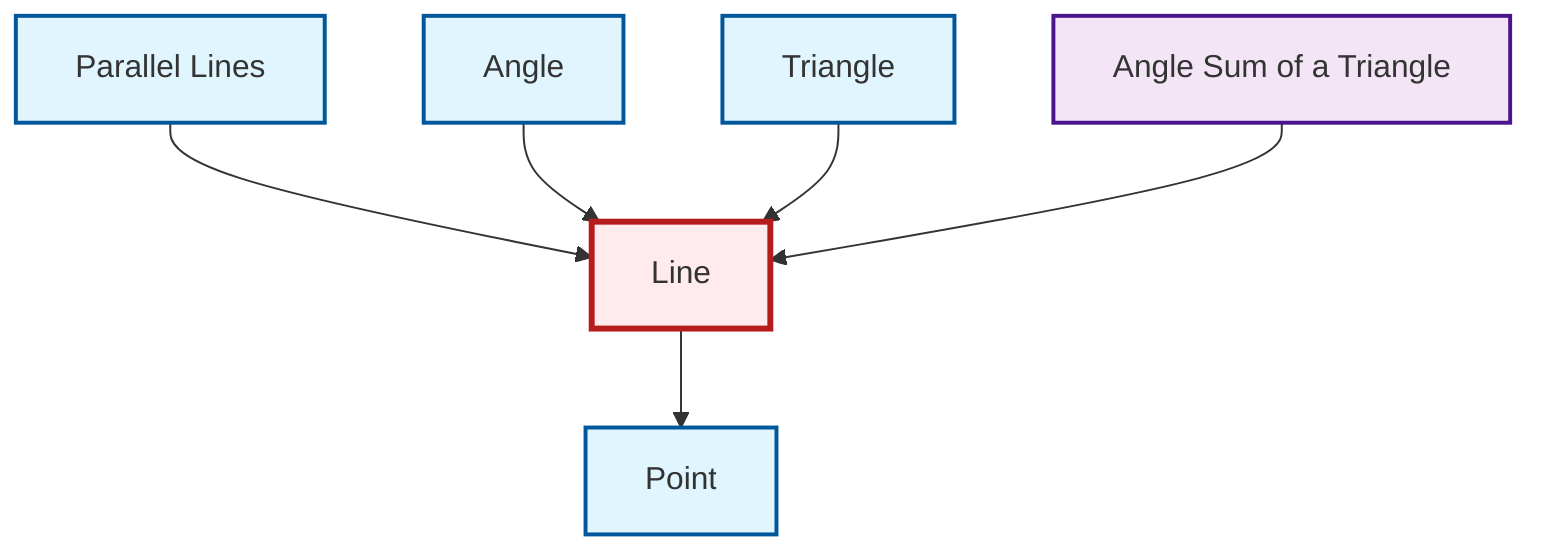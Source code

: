 graph TD
    classDef definition fill:#e1f5fe,stroke:#01579b,stroke-width:2px
    classDef theorem fill:#f3e5f5,stroke:#4a148c,stroke-width:2px
    classDef axiom fill:#fff3e0,stroke:#e65100,stroke-width:2px
    classDef example fill:#e8f5e9,stroke:#1b5e20,stroke-width:2px
    classDef current fill:#ffebee,stroke:#b71c1c,stroke-width:3px
    def-line["Line"]:::definition
    def-angle["Angle"]:::definition
    def-parallel["Parallel Lines"]:::definition
    thm-angle-sum-triangle["Angle Sum of a Triangle"]:::theorem
    def-triangle["Triangle"]:::definition
    def-point["Point"]:::definition
    def-line --> def-point
    def-parallel --> def-line
    def-angle --> def-line
    def-triangle --> def-line
    thm-angle-sum-triangle --> def-line
    class def-line current